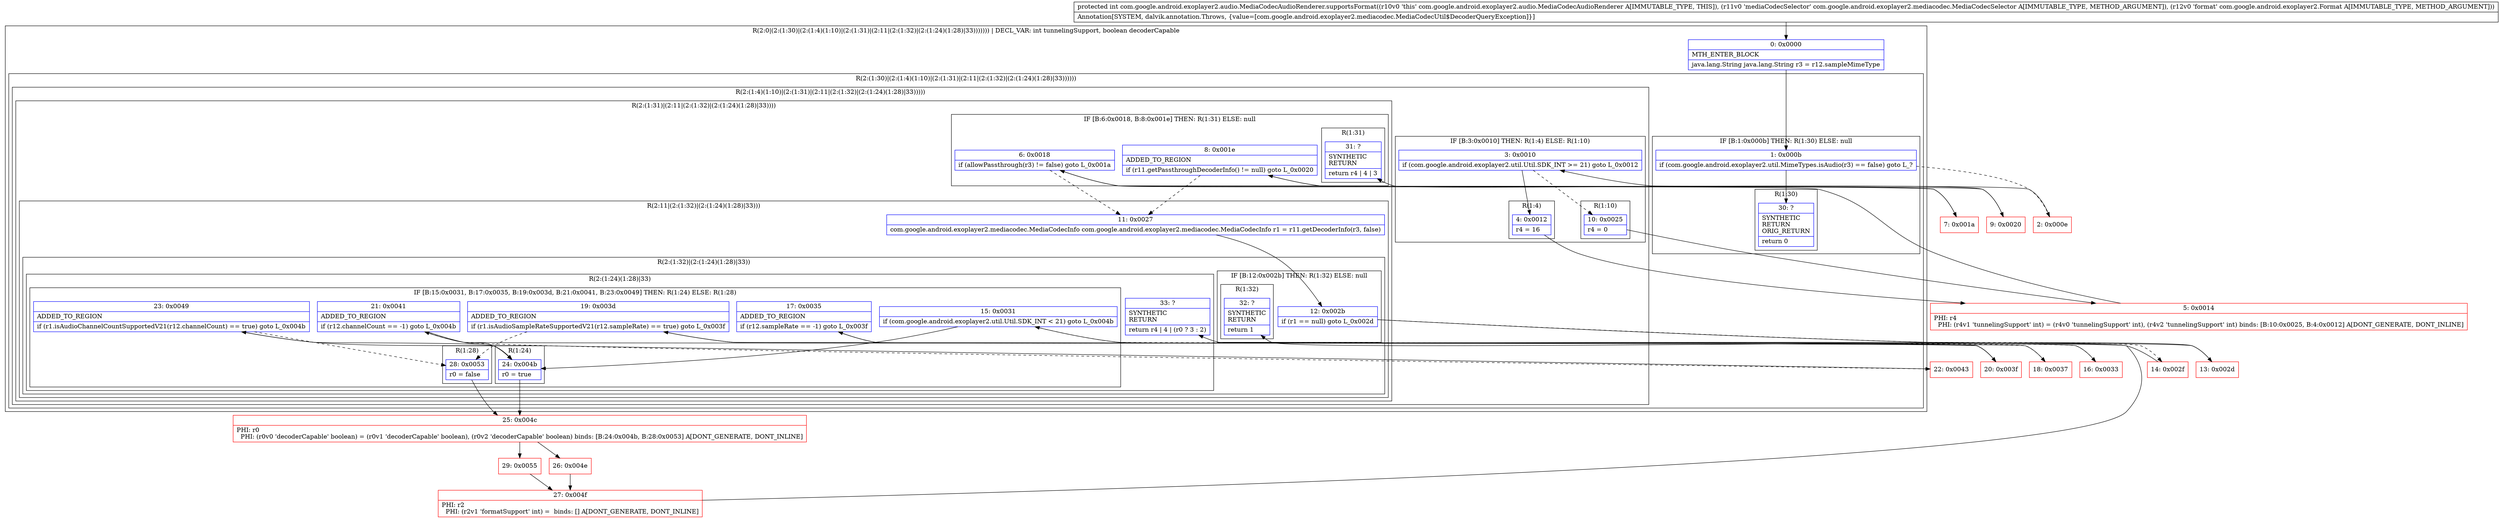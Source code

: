 digraph "CFG forcom.google.android.exoplayer2.audio.MediaCodecAudioRenderer.supportsFormat(Lcom\/google\/android\/exoplayer2\/mediacodec\/MediaCodecSelector;Lcom\/google\/android\/exoplayer2\/Format;)I" {
subgraph cluster_Region_786615382 {
label = "R(2:0|(2:(1:30)|(2:(1:4)(1:10)|(2:(1:31)|(2:11|(2:(1:32)|(2:(1:24)(1:28)|33))))))) | DECL_VAR: int tunnelingSupport, boolean decoderCapable\l";
node [shape=record,color=blue];
Node_0 [shape=record,label="{0\:\ 0x0000|MTH_ENTER_BLOCK\l|java.lang.String java.lang.String r3 = r12.sampleMimeType\l}"];
subgraph cluster_Region_1436362534 {
label = "R(2:(1:30)|(2:(1:4)(1:10)|(2:(1:31)|(2:11|(2:(1:32)|(2:(1:24)(1:28)|33))))))";
node [shape=record,color=blue];
subgraph cluster_IfRegion_1882310349 {
label = "IF [B:1:0x000b] THEN: R(1:30) ELSE: null";
node [shape=record,color=blue];
Node_1 [shape=record,label="{1\:\ 0x000b|if (com.google.android.exoplayer2.util.MimeTypes.isAudio(r3) == false) goto L_?\l}"];
subgraph cluster_Region_1782109073 {
label = "R(1:30)";
node [shape=record,color=blue];
Node_30 [shape=record,label="{30\:\ ?|SYNTHETIC\lRETURN\lORIG_RETURN\l|return 0\l}"];
}
}
subgraph cluster_Region_1560594790 {
label = "R(2:(1:4)(1:10)|(2:(1:31)|(2:11|(2:(1:32)|(2:(1:24)(1:28)|33)))))";
node [shape=record,color=blue];
subgraph cluster_IfRegion_1401458722 {
label = "IF [B:3:0x0010] THEN: R(1:4) ELSE: R(1:10)";
node [shape=record,color=blue];
Node_3 [shape=record,label="{3\:\ 0x0010|if (com.google.android.exoplayer2.util.Util.SDK_INT \>= 21) goto L_0x0012\l}"];
subgraph cluster_Region_1065169650 {
label = "R(1:4)";
node [shape=record,color=blue];
Node_4 [shape=record,label="{4\:\ 0x0012|r4 = 16\l}"];
}
subgraph cluster_Region_1090818993 {
label = "R(1:10)";
node [shape=record,color=blue];
Node_10 [shape=record,label="{10\:\ 0x0025|r4 = 0\l}"];
}
}
subgraph cluster_Region_1863334242 {
label = "R(2:(1:31)|(2:11|(2:(1:32)|(2:(1:24)(1:28)|33))))";
node [shape=record,color=blue];
subgraph cluster_IfRegion_1059593597 {
label = "IF [B:6:0x0018, B:8:0x001e] THEN: R(1:31) ELSE: null";
node [shape=record,color=blue];
Node_6 [shape=record,label="{6\:\ 0x0018|if (allowPassthrough(r3) != false) goto L_0x001a\l}"];
Node_8 [shape=record,label="{8\:\ 0x001e|ADDED_TO_REGION\l|if (r11.getPassthroughDecoderInfo() != null) goto L_0x0020\l}"];
subgraph cluster_Region_1125702474 {
label = "R(1:31)";
node [shape=record,color=blue];
Node_31 [shape=record,label="{31\:\ ?|SYNTHETIC\lRETURN\l|return r4 \| 4 \| 3\l}"];
}
}
subgraph cluster_Region_2034004156 {
label = "R(2:11|(2:(1:32)|(2:(1:24)(1:28)|33)))";
node [shape=record,color=blue];
Node_11 [shape=record,label="{11\:\ 0x0027|com.google.android.exoplayer2.mediacodec.MediaCodecInfo com.google.android.exoplayer2.mediacodec.MediaCodecInfo r1 = r11.getDecoderInfo(r3, false)\l}"];
subgraph cluster_Region_942433718 {
label = "R(2:(1:32)|(2:(1:24)(1:28)|33))";
node [shape=record,color=blue];
subgraph cluster_IfRegion_1078002581 {
label = "IF [B:12:0x002b] THEN: R(1:32) ELSE: null";
node [shape=record,color=blue];
Node_12 [shape=record,label="{12\:\ 0x002b|if (r1 == null) goto L_0x002d\l}"];
subgraph cluster_Region_800254737 {
label = "R(1:32)";
node [shape=record,color=blue];
Node_32 [shape=record,label="{32\:\ ?|SYNTHETIC\lRETURN\l|return 1\l}"];
}
}
subgraph cluster_Region_1090981036 {
label = "R(2:(1:24)(1:28)|33)";
node [shape=record,color=blue];
subgraph cluster_IfRegion_1524773553 {
label = "IF [B:15:0x0031, B:17:0x0035, B:19:0x003d, B:21:0x0041, B:23:0x0049] THEN: R(1:24) ELSE: R(1:28)";
node [shape=record,color=blue];
Node_15 [shape=record,label="{15\:\ 0x0031|if (com.google.android.exoplayer2.util.Util.SDK_INT \< 21) goto L_0x004b\l}"];
Node_17 [shape=record,label="{17\:\ 0x0035|ADDED_TO_REGION\l|if (r12.sampleRate == \-1) goto L_0x003f\l}"];
Node_19 [shape=record,label="{19\:\ 0x003d|ADDED_TO_REGION\l|if (r1.isAudioSampleRateSupportedV21(r12.sampleRate) == true) goto L_0x003f\l}"];
Node_21 [shape=record,label="{21\:\ 0x0041|ADDED_TO_REGION\l|if (r12.channelCount == \-1) goto L_0x004b\l}"];
Node_23 [shape=record,label="{23\:\ 0x0049|ADDED_TO_REGION\l|if (r1.isAudioChannelCountSupportedV21(r12.channelCount) == true) goto L_0x004b\l}"];
subgraph cluster_Region_1058974535 {
label = "R(1:24)";
node [shape=record,color=blue];
Node_24 [shape=record,label="{24\:\ 0x004b|r0 = true\l}"];
}
subgraph cluster_Region_1763898612 {
label = "R(1:28)";
node [shape=record,color=blue];
Node_28 [shape=record,label="{28\:\ 0x0053|r0 = false\l}"];
}
}
Node_33 [shape=record,label="{33\:\ ?|SYNTHETIC\lRETURN\l|return r4 \| 4 \| (r0 ? 3 : 2)\l}"];
}
}
}
}
}
}
}
Node_2 [shape=record,color=red,label="{2\:\ 0x000e}"];
Node_5 [shape=record,color=red,label="{5\:\ 0x0014|PHI: r4 \l  PHI: (r4v1 'tunnelingSupport' int) = (r4v0 'tunnelingSupport' int), (r4v2 'tunnelingSupport' int) binds: [B:10:0x0025, B:4:0x0012] A[DONT_GENERATE, DONT_INLINE]\l}"];
Node_7 [shape=record,color=red,label="{7\:\ 0x001a}"];
Node_9 [shape=record,color=red,label="{9\:\ 0x0020}"];
Node_13 [shape=record,color=red,label="{13\:\ 0x002d}"];
Node_14 [shape=record,color=red,label="{14\:\ 0x002f}"];
Node_16 [shape=record,color=red,label="{16\:\ 0x0033}"];
Node_18 [shape=record,color=red,label="{18\:\ 0x0037}"];
Node_20 [shape=record,color=red,label="{20\:\ 0x003f}"];
Node_22 [shape=record,color=red,label="{22\:\ 0x0043}"];
Node_25 [shape=record,color=red,label="{25\:\ 0x004c|PHI: r0 \l  PHI: (r0v0 'decoderCapable' boolean) = (r0v1 'decoderCapable' boolean), (r0v2 'decoderCapable' boolean) binds: [B:24:0x004b, B:28:0x0053] A[DONT_GENERATE, DONT_INLINE]\l}"];
Node_26 [shape=record,color=red,label="{26\:\ 0x004e}"];
Node_27 [shape=record,color=red,label="{27\:\ 0x004f|PHI: r2 \l  PHI: (r2v1 'formatSupport' int) =  binds: [] A[DONT_GENERATE, DONT_INLINE]\l}"];
Node_29 [shape=record,color=red,label="{29\:\ 0x0055}"];
MethodNode[shape=record,label="{protected int com.google.android.exoplayer2.audio.MediaCodecAudioRenderer.supportsFormat((r10v0 'this' com.google.android.exoplayer2.audio.MediaCodecAudioRenderer A[IMMUTABLE_TYPE, THIS]), (r11v0 'mediaCodecSelector' com.google.android.exoplayer2.mediacodec.MediaCodecSelector A[IMMUTABLE_TYPE, METHOD_ARGUMENT]), (r12v0 'format' com.google.android.exoplayer2.Format A[IMMUTABLE_TYPE, METHOD_ARGUMENT]))  | Annotation[SYSTEM, dalvik.annotation.Throws, \{value=[com.google.android.exoplayer2.mediacodec.MediaCodecUtil$DecoderQueryException]\}]\l}"];
MethodNode -> Node_0;
Node_0 -> Node_1;
Node_1 -> Node_2[style=dashed];
Node_1 -> Node_30;
Node_3 -> Node_4;
Node_3 -> Node_10[style=dashed];
Node_4 -> Node_5;
Node_10 -> Node_5;
Node_6 -> Node_7;
Node_6 -> Node_11[style=dashed];
Node_8 -> Node_9;
Node_8 -> Node_11[style=dashed];
Node_11 -> Node_12;
Node_12 -> Node_13;
Node_12 -> Node_14[style=dashed];
Node_15 -> Node_16[style=dashed];
Node_15 -> Node_24;
Node_17 -> Node_18[style=dashed];
Node_17 -> Node_20;
Node_19 -> Node_20;
Node_19 -> Node_28[style=dashed];
Node_21 -> Node_22[style=dashed];
Node_21 -> Node_24;
Node_23 -> Node_24;
Node_23 -> Node_28[style=dashed];
Node_24 -> Node_25;
Node_28 -> Node_25;
Node_2 -> Node_3;
Node_5 -> Node_6;
Node_7 -> Node_8;
Node_9 -> Node_31;
Node_13 -> Node_32;
Node_14 -> Node_15;
Node_16 -> Node_17;
Node_18 -> Node_19;
Node_20 -> Node_21;
Node_22 -> Node_23;
Node_25 -> Node_26;
Node_25 -> Node_29;
Node_26 -> Node_27;
Node_27 -> Node_33;
Node_29 -> Node_27;
}

